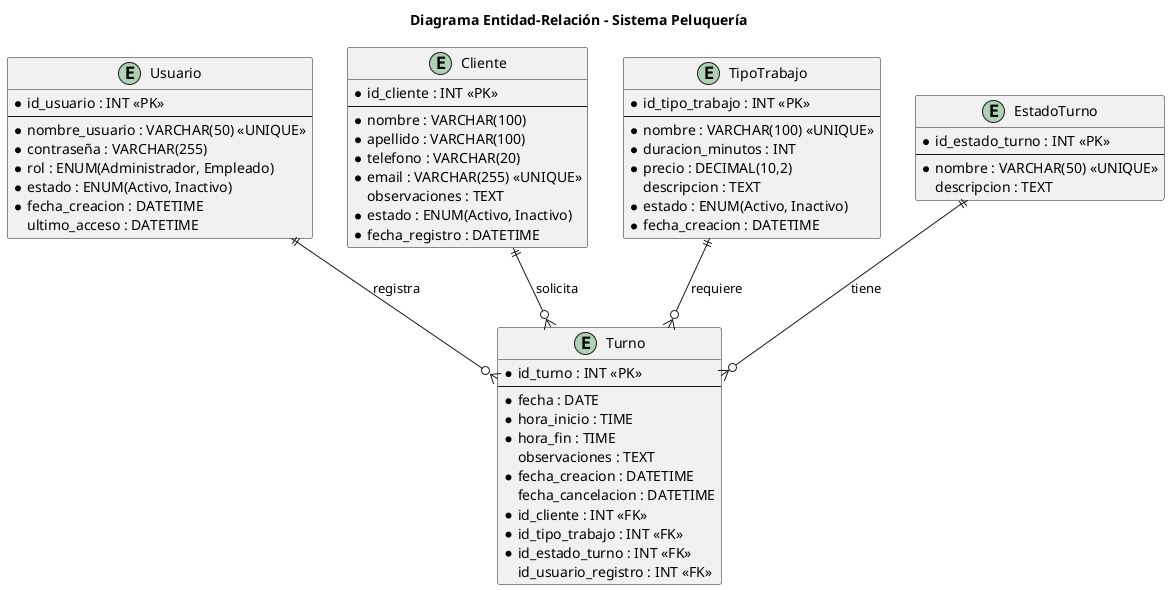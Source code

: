@startuml
title Diagrama Entidad-Relación - Sistema Peluquería

entity "Usuario" as usuario {
    * id_usuario : INT <<PK>>
    --
    * nombre_usuario : VARCHAR(50) <<UNIQUE>>
    * contraseña : VARCHAR(255)
    * rol : ENUM(Administrador, Empleado)
    * estado : ENUM(Activo, Inactivo)
    * fecha_creacion : DATETIME
    ultimo_acceso : DATETIME
}

entity "Cliente" as cliente {
    * id_cliente : INT <<PK>>
    --
    * nombre : VARCHAR(100)
    * apellido : VARCHAR(100)
    * telefono : VARCHAR(20)
    * email : VARCHAR(255) <<UNIQUE>>
    observaciones : TEXT
    * estado : ENUM(Activo, Inactivo)
    * fecha_registro : DATETIME
}

entity "TipoTrabajo" as tipo_trabajo {
    * id_tipo_trabajo : INT <<PK>>
    --
    * nombre : VARCHAR(100) <<UNIQUE>>
    * duracion_minutos : INT
    * precio : DECIMAL(10,2)
    descripcion : TEXT
    * estado : ENUM(Activo, Inactivo)
    * fecha_creacion : DATETIME
}

entity "Turno" as turno {
    * id_turno : INT <<PK>>
    --
    * fecha : DATE
    * hora_inicio : TIME
    * hora_fin : TIME
    observaciones : TEXT
    * fecha_creacion : DATETIME
    fecha_cancelacion : DATETIME
    * id_cliente : INT <<FK>>
    * id_tipo_trabajo : INT <<FK>>
    * id_estado_turno : INT <<FK>>
    id_usuario_registro : INT <<FK>>
}

entity "EstadoTurno" as estado_turno {
    * id_estado_turno : INT <<PK>>
    --
    * nombre : VARCHAR(50) <<UNIQUE>>
    descripcion : TEXT
}

cliente ||--o{ turno : "solicita"
tipo_trabajo ||--o{ turno : "requiere"
estado_turno ||--o{ turno : "tiene"
usuario ||--o{ turno : "registra"



@enduml